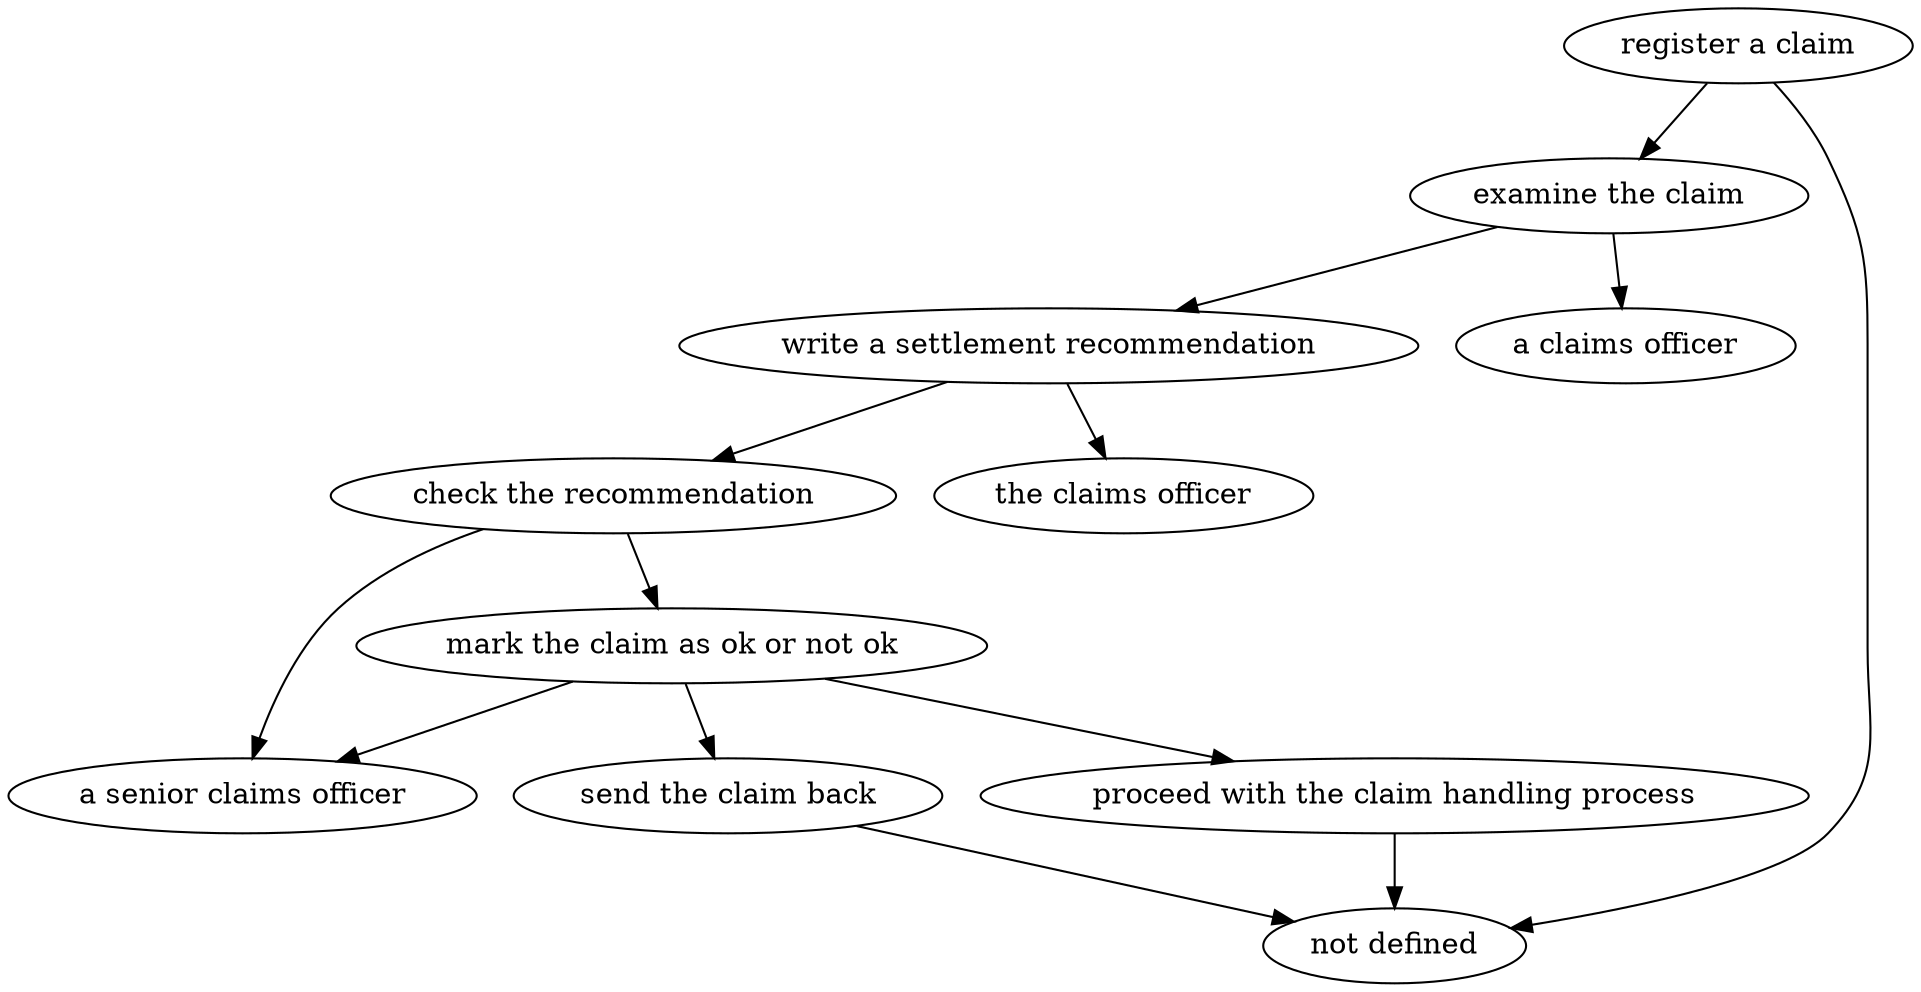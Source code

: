 strict digraph "doc-3.3" {
	graph [name="doc-3.3"];
	"register a claim"	[attrs="{'type': 'Activity', 'label': 'register a claim'}"];
	"examine the claim"	[attrs="{'type': 'Activity', 'label': 'examine the claim'}"];
	"register a claim" -> "examine the claim"	[attrs="{'type': 'flow', 'label': 'flow'}"];
	"not defined"	[attrs="{'type': 'Actor', 'label': 'not defined'}"];
	"register a claim" -> "not defined"	[attrs="{'type': 'actor performer', 'label': 'actor performer'}"];
	"write a settlement recommendation"	[attrs="{'type': 'Activity', 'label': 'write a settlement recommendation'}"];
	"examine the claim" -> "write a settlement recommendation"	[attrs="{'type': 'flow', 'label': 'flow'}"];
	"a claims officer"	[attrs="{'type': 'Actor', 'label': 'a claims officer'}"];
	"examine the claim" -> "a claims officer"	[attrs="{'type': 'actor performer', 'label': 'actor performer'}"];
	"check the recommendation"	[attrs="{'type': 'Activity', 'label': 'check the recommendation'}"];
	"write a settlement recommendation" -> "check the recommendation"	[attrs="{'type': 'flow', 'label': 'flow'}"];
	"the claims officer"	[attrs="{'type': 'Actor', 'label': 'the claims officer'}"];
	"write a settlement recommendation" -> "the claims officer"	[attrs="{'type': 'actor performer', 'label': 'actor performer'}"];
	"mark the claim as ok or not ok"	[attrs="{'type': 'Activity', 'label': 'mark the claim as ok or not ok'}"];
	"check the recommendation" -> "mark the claim as ok or not ok"	[attrs="{'type': 'flow', 'label': 'flow'}"];
	"a senior claims officer"	[attrs="{'type': 'Actor', 'label': 'a senior claims officer'}"];
	"check the recommendation" -> "a senior claims officer"	[attrs="{'type': 'actor performer', 'label': 'actor performer'}"];
	"send the claim back"	[attrs="{'type': 'Activity', 'label': 'send the claim back'}"];
	"mark the claim as ok or not ok" -> "send the claim back"	[attrs="{'type': 'flow', 'label': 'flow'}"];
	"proceed with the claim handling process"	[attrs="{'type': 'Activity', 'label': 'proceed with the claim handling process'}"];
	"mark the claim as ok or not ok" -> "proceed with the claim handling process"	[attrs="{'type': 'flow', 'label': 'flow'}"];
	"mark the claim as ok or not ok" -> "a senior claims officer"	[attrs="{'type': 'actor performer', 'label': 'actor performer'}"];
	"send the claim back" -> "not defined"	[attrs="{'type': 'actor performer', 'label': 'actor performer'}"];
	"proceed with the claim handling process" -> "not defined"	[attrs="{'type': 'actor performer', 'label': 'actor performer'}"];
}
